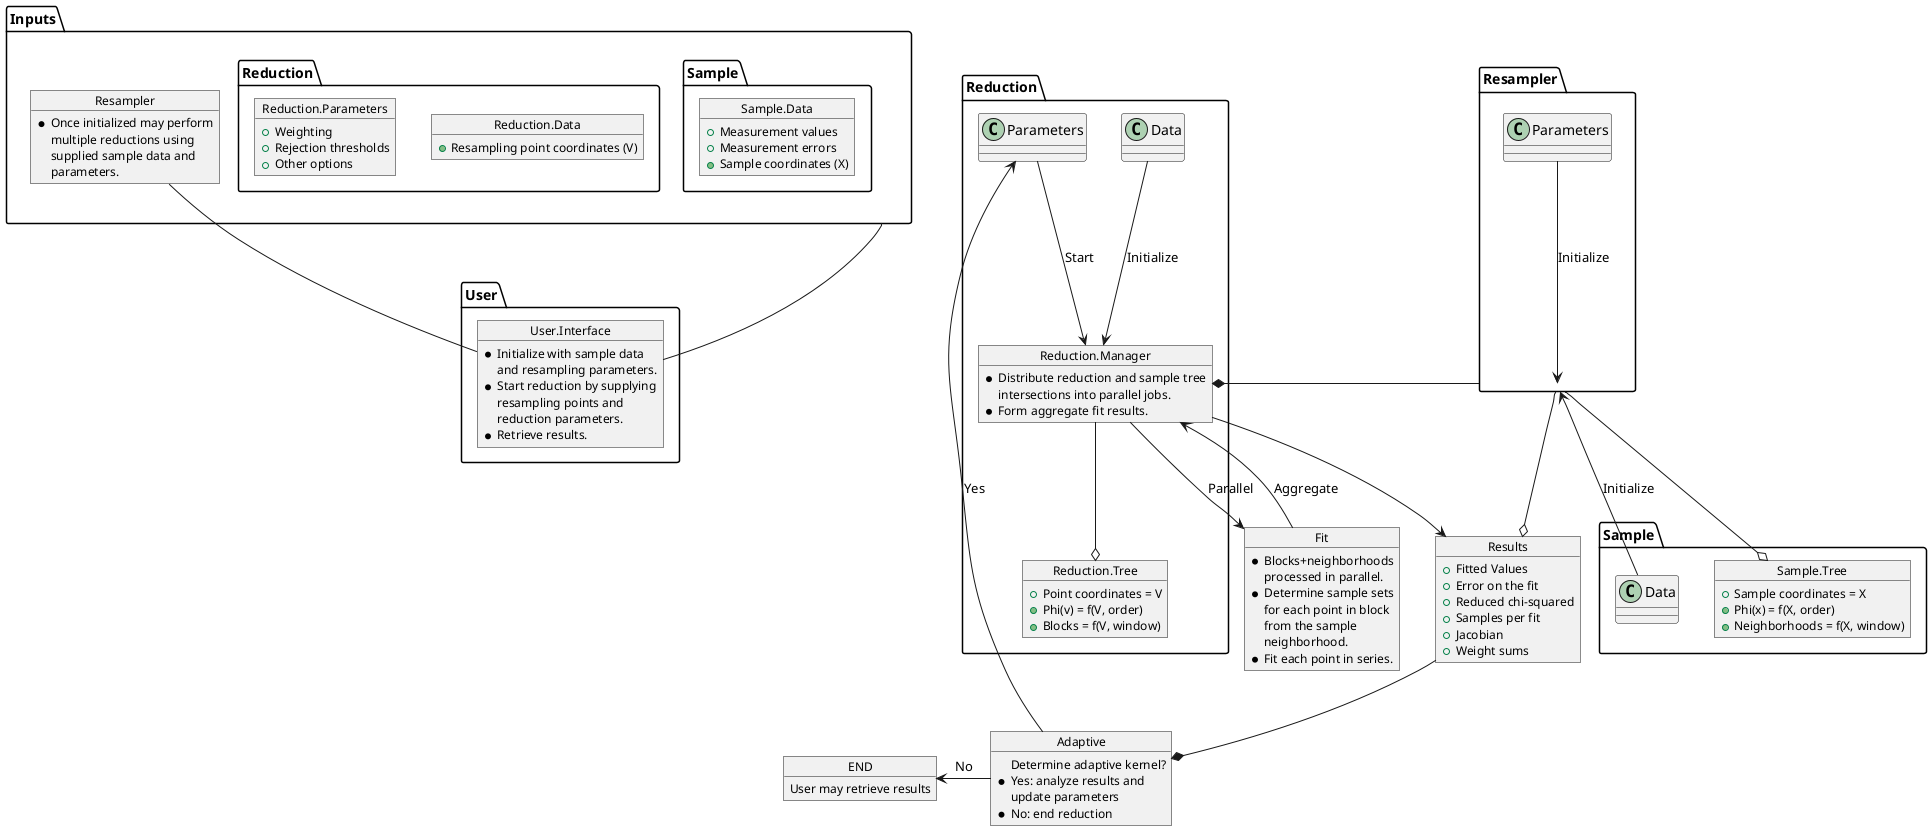 @startuml

skinparam objectFontSize 12
skinparam FontSize 12

package "Inputs" {

    object Resampler.Parameters {
        + Order
        + Window
        + Other options
    }

    object Sample.Data {
        + Measurement values
        + Measurement errors
        + Sample coordinates (X)
    }

    object Reduction.Data {
        + Resampling point coordinates (V)
    }

    object Reduction.Parameters {
        + Weighting
        + Rejection thresholds
        + Other options
    }

}

object Sample.Tree {
    + Sample coordinates = X
    + Phi(x) = f(X, order)
    + Neighborhoods = f(X, window)
}

object Reduction.Tree {
    + Point coordinates = V
    + Phi(v) = f(V, order)
    + Blocks = f(V, window)
}

object Resampler {
    * Once initialized may perform
      multiple reductions using
      supplied sample data and
      parameters.
}

object Results {
    + Fitted Values
    + Error on the fit
    + Reduced chi-squared
    + Samples per fit
    + Jacobian
    + Weight sums
}

object Adaptive {
    Determine adaptive kernel?
    * Yes: analyze results and
           update parameters
    * No: end reduction
}

object Reduction.Manager {
    * Distribute reduction and sample tree
    intersections into parallel jobs.
    * Form aggregate fit results.
}

object Fit {
    * Blocks+neighborhoods
      processed in parallel.
    * Determine sample sets
      for each point in block
      from the sample
      neighborhood.
    * Fit each point in series.
}


object END {
    User may retrieve results
}

object User.Interface {
* Initialize with sample data
  and resampling parameters.
* Start reduction by supplying
  resampling points and
  reduction parameters.
* Retrieve results.
}

User.Interface - Resampler
Inputs -- User.Interface
Resampler.Parameters --> Resampler: Initialize
Sample.Data --> Resampler: Initialize
Reduction.Parameters --> Reduction.Manager: Start
Reduction.Data --> Reduction.Manager: Initialize
Resampler -* Reduction.Manager
Reduction.Manager --o Reduction.Tree
Resampler --o Sample.Tree
Reduction.Manager --> Fit: Parallel
Reduction.Manager <-- Fit: Aggregate

Resampler --o Results
Reduction.Manager --> Results
Results --* Adaptive
Reduction.Parameters <-- Adaptive: Yes
END <- Adaptive: No






@enduml
